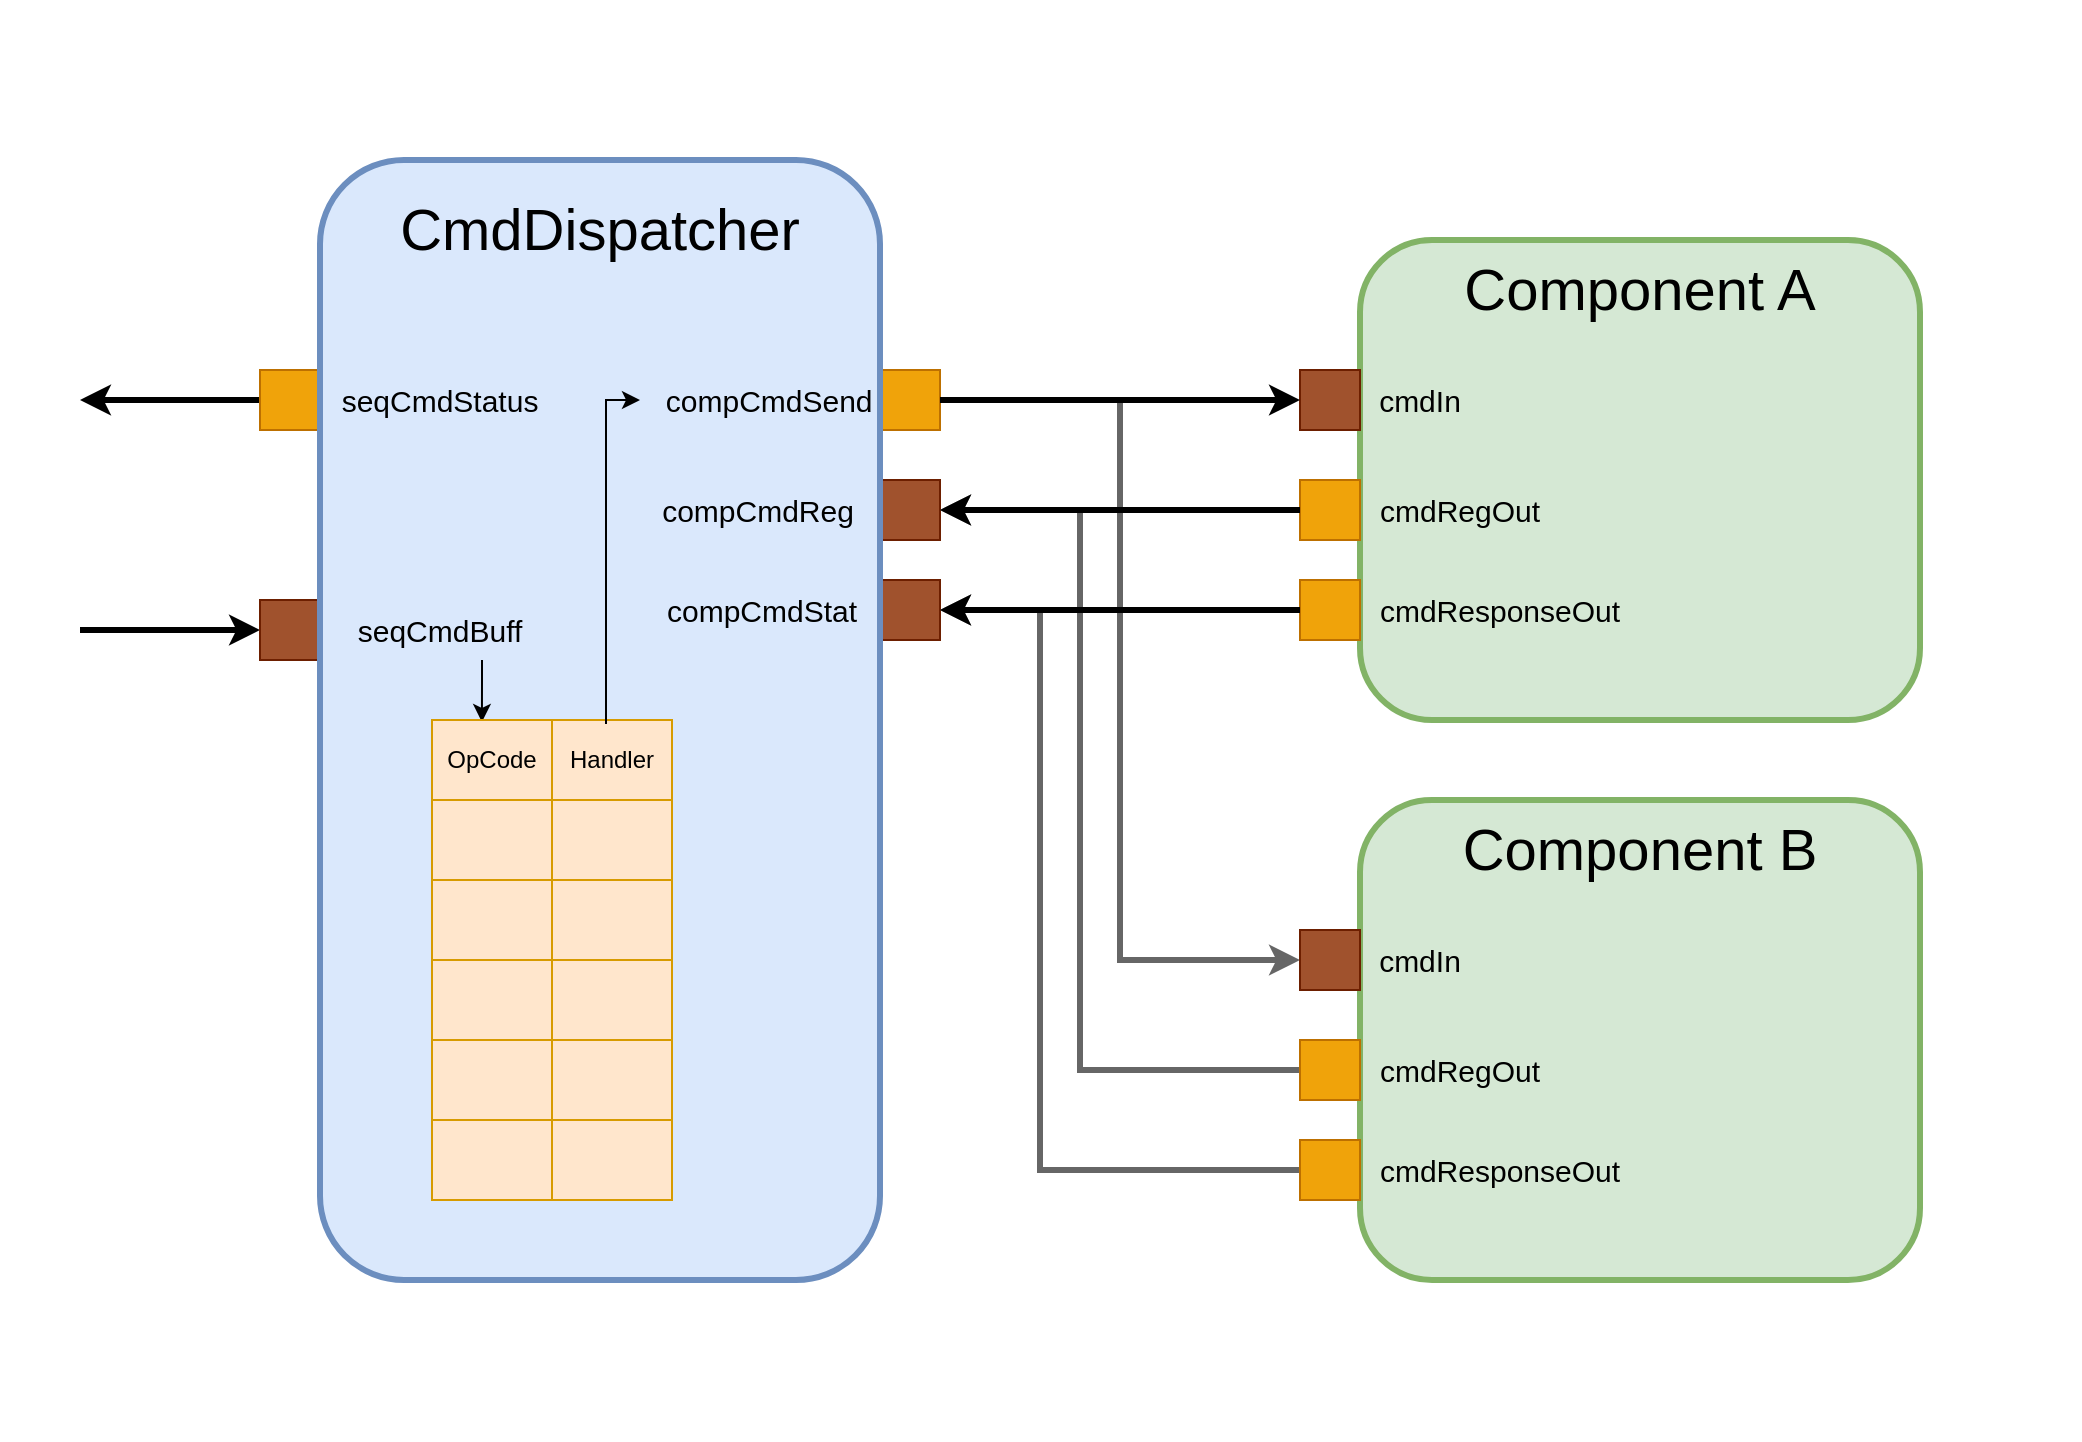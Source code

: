 <mxfile version="21.2.9" type="device">
  <diagram name="Page-1" id="sqT0kXf1Uo6A8QGDq_-H">
    <mxGraphModel dx="2825" dy="1089" grid="1" gridSize="10" guides="1" tooltips="1" connect="1" arrows="1" fold="1" page="1" pageScale="1" pageWidth="850" pageHeight="1100" math="0" shadow="0">
      <root>
        <mxCell id="0" />
        <mxCell id="1" parent="0" />
        <mxCell id="RDSAiTC4yzeRNRmyHwlr-76" value="" style="rounded=0;whiteSpace=wrap;html=1;strokeColor=none;" vertex="1" parent="1">
          <mxGeometry x="-80" y="40" width="1040" height="720" as="geometry" />
        </mxCell>
        <mxCell id="RDSAiTC4yzeRNRmyHwlr-73" style="edgeStyle=orthogonalEdgeStyle;rounded=0;orthogonalLoop=1;jettySize=auto;html=1;exitX=1;exitY=0.5;exitDx=0;exitDy=0;entryX=0;entryY=0.5;entryDx=0;entryDy=0;strokeWidth=3;fillColor=#f5f5f5;strokeColor=#666666;" edge="1" parent="1" source="RDSAiTC4yzeRNRmyHwlr-4" target="RDSAiTC4yzeRNRmyHwlr-67">
          <mxGeometry relative="1" as="geometry" />
        </mxCell>
        <mxCell id="RDSAiTC4yzeRNRmyHwlr-4" value="" style="rounded=0;whiteSpace=wrap;html=1;fillColor=#f0a30a;strokeColor=#BD7000;fontColor=#000000;" vertex="1" parent="1">
          <mxGeometry x="360" y="225" width="30" height="30" as="geometry" />
        </mxCell>
        <mxCell id="RDSAiTC4yzeRNRmyHwlr-8" value="" style="rounded=0;whiteSpace=wrap;html=1;fillColor=#a0522d;strokeColor=#6D1F00;fontColor=#ffffff;" vertex="1" parent="1">
          <mxGeometry x="360" y="280" width="30" height="30" as="geometry" />
        </mxCell>
        <mxCell id="RDSAiTC4yzeRNRmyHwlr-64" style="edgeStyle=orthogonalEdgeStyle;rounded=0;orthogonalLoop=1;jettySize=auto;html=1;exitX=0;exitY=0.5;exitDx=0;exitDy=0;startArrow=classic;startFill=1;endArrow=none;endFill=0;strokeWidth=3;" edge="1" parent="1" source="RDSAiTC4yzeRNRmyHwlr-10">
          <mxGeometry relative="1" as="geometry">
            <mxPoint x="-40" y="355" as="targetPoint" />
          </mxGeometry>
        </mxCell>
        <mxCell id="RDSAiTC4yzeRNRmyHwlr-10" value="" style="rounded=0;whiteSpace=wrap;html=1;fillColor=#a0522d;strokeColor=#6D1F00;fontColor=#ffffff;" vertex="1" parent="1">
          <mxGeometry x="50" y="340" width="30" height="30" as="geometry" />
        </mxCell>
        <mxCell id="RDSAiTC4yzeRNRmyHwlr-63" style="edgeStyle=orthogonalEdgeStyle;rounded=0;orthogonalLoop=1;jettySize=auto;html=1;exitX=0;exitY=0.5;exitDx=0;exitDy=0;strokeWidth=3;" edge="1" parent="1" source="RDSAiTC4yzeRNRmyHwlr-14">
          <mxGeometry relative="1" as="geometry">
            <mxPoint x="-40" y="240" as="targetPoint" />
          </mxGeometry>
        </mxCell>
        <mxCell id="RDSAiTC4yzeRNRmyHwlr-14" value="" style="rounded=0;whiteSpace=wrap;html=1;fillColor=#f0a30a;strokeColor=#BD7000;fontColor=#000000;" vertex="1" parent="1">
          <mxGeometry x="50" y="225" width="30" height="30" as="geometry" />
        </mxCell>
        <mxCell id="RDSAiTC4yzeRNRmyHwlr-16" value="" style="rounded=0;whiteSpace=wrap;html=1;fillColor=#a0522d;strokeColor=#6D1F00;fontColor=#ffffff;" vertex="1" parent="1">
          <mxGeometry x="360" y="330" width="30" height="30" as="geometry" />
        </mxCell>
        <mxCell id="RDSAiTC4yzeRNRmyHwlr-44" value="" style="rounded=1;whiteSpace=wrap;html=1;fillColor=#dae8fc;strokeColor=#6c8ebf;strokeWidth=3;" vertex="1" parent="1">
          <mxGeometry x="80" y="120" width="280" height="560" as="geometry" />
        </mxCell>
        <mxCell id="RDSAiTC4yzeRNRmyHwlr-6" value="&amp;nbsp;compCmdSend" style="text;html=1;strokeColor=none;fillColor=none;align=center;verticalAlign=middle;whiteSpace=wrap;rounded=0;fontSize=15;spacingLeft=7;" vertex="1" parent="1">
          <mxGeometry x="269" y="225" width="60" height="30" as="geometry" />
        </mxCell>
        <mxCell id="RDSAiTC4yzeRNRmyHwlr-59" style="edgeStyle=orthogonalEdgeStyle;rounded=0;orthogonalLoop=1;jettySize=auto;html=1;entryX=0.208;entryY=0.025;entryDx=0;entryDy=0;entryPerimeter=0;" edge="1" parent="1" target="RDSAiTC4yzeRNRmyHwlr-26">
          <mxGeometry relative="1" as="geometry">
            <mxPoint x="161" y="370" as="sourcePoint" />
            <Array as="points">
              <mxPoint x="161" y="380" />
              <mxPoint x="161" y="380" />
            </Array>
          </mxGeometry>
        </mxCell>
        <mxCell id="RDSAiTC4yzeRNRmyHwlr-9" value="seqCmdBuff" style="text;html=1;strokeColor=none;fillColor=none;align=center;verticalAlign=middle;whiteSpace=wrap;rounded=0;fontSize=15;" vertex="1" parent="1">
          <mxGeometry x="110" y="340" width="60" height="30" as="geometry" />
        </mxCell>
        <mxCell id="RDSAiTC4yzeRNRmyHwlr-15" value="seqCmdStatus" style="text;html=1;strokeColor=none;fillColor=none;align=center;verticalAlign=middle;whiteSpace=wrap;rounded=0;fontSize=15;" vertex="1" parent="1">
          <mxGeometry x="110" y="225" width="60" height="30" as="geometry" />
        </mxCell>
        <mxCell id="RDSAiTC4yzeRNRmyHwlr-17" value="compCmdStat" style="text;html=1;strokeColor=none;fillColor=none;align=center;verticalAlign=middle;whiteSpace=wrap;rounded=0;fontSize=15;" vertex="1" parent="1">
          <mxGeometry x="271" y="330" width="60" height="30" as="geometry" />
        </mxCell>
        <mxCell id="RDSAiTC4yzeRNRmyHwlr-18" value="compCmdReg" style="text;html=1;strokeColor=none;fillColor=none;align=center;verticalAlign=middle;whiteSpace=wrap;rounded=0;fontSize=15;" vertex="1" parent="1">
          <mxGeometry x="269" y="280" width="60" height="30" as="geometry" />
        </mxCell>
        <mxCell id="RDSAiTC4yzeRNRmyHwlr-25" value="" style="shape=table;startSize=0;container=1;collapsible=0;childLayout=tableLayout;fillColor=#ffe6cc;strokeColor=#d79b00;" vertex="1" parent="1">
          <mxGeometry x="136" y="400" width="120" height="240" as="geometry" />
        </mxCell>
        <mxCell id="RDSAiTC4yzeRNRmyHwlr-26" value="" style="shape=tableRow;horizontal=0;startSize=0;swimlaneHead=0;swimlaneBody=0;strokeColor=inherit;top=0;left=0;bottom=0;right=0;collapsible=0;dropTarget=0;fillColor=none;points=[[0,0.5],[1,0.5]];portConstraint=eastwest;" vertex="1" parent="RDSAiTC4yzeRNRmyHwlr-25">
          <mxGeometry width="120" height="40" as="geometry" />
        </mxCell>
        <mxCell id="RDSAiTC4yzeRNRmyHwlr-27" value="OpCode" style="shape=partialRectangle;html=1;whiteSpace=wrap;connectable=0;strokeColor=inherit;overflow=hidden;fillColor=none;top=0;left=0;bottom=0;right=0;pointerEvents=1;" vertex="1" parent="RDSAiTC4yzeRNRmyHwlr-26">
          <mxGeometry width="60" height="40" as="geometry">
            <mxRectangle width="60" height="40" as="alternateBounds" />
          </mxGeometry>
        </mxCell>
        <mxCell id="RDSAiTC4yzeRNRmyHwlr-28" value="Handler" style="shape=partialRectangle;html=1;whiteSpace=wrap;connectable=0;strokeColor=inherit;overflow=hidden;fillColor=none;top=0;left=0;bottom=0;right=0;pointerEvents=1;" vertex="1" parent="RDSAiTC4yzeRNRmyHwlr-26">
          <mxGeometry x="60" width="60" height="40" as="geometry">
            <mxRectangle width="60" height="40" as="alternateBounds" />
          </mxGeometry>
        </mxCell>
        <mxCell id="RDSAiTC4yzeRNRmyHwlr-29" value="" style="shape=tableRow;horizontal=0;startSize=0;swimlaneHead=0;swimlaneBody=0;strokeColor=inherit;top=0;left=0;bottom=0;right=0;collapsible=0;dropTarget=0;fillColor=none;points=[[0,0.5],[1,0.5]];portConstraint=eastwest;" vertex="1" parent="RDSAiTC4yzeRNRmyHwlr-25">
          <mxGeometry y="40" width="120" height="40" as="geometry" />
        </mxCell>
        <mxCell id="RDSAiTC4yzeRNRmyHwlr-30" value="" style="shape=partialRectangle;html=1;whiteSpace=wrap;connectable=0;strokeColor=inherit;overflow=hidden;fillColor=none;top=0;left=0;bottom=0;right=0;pointerEvents=1;" vertex="1" parent="RDSAiTC4yzeRNRmyHwlr-29">
          <mxGeometry width="60" height="40" as="geometry">
            <mxRectangle width="60" height="40" as="alternateBounds" />
          </mxGeometry>
        </mxCell>
        <mxCell id="RDSAiTC4yzeRNRmyHwlr-31" value="" style="shape=partialRectangle;html=1;whiteSpace=wrap;connectable=0;strokeColor=inherit;overflow=hidden;fillColor=none;top=0;left=0;bottom=0;right=0;pointerEvents=1;" vertex="1" parent="RDSAiTC4yzeRNRmyHwlr-29">
          <mxGeometry x="60" width="60" height="40" as="geometry">
            <mxRectangle width="60" height="40" as="alternateBounds" />
          </mxGeometry>
        </mxCell>
        <mxCell id="RDSAiTC4yzeRNRmyHwlr-32" value="" style="shape=tableRow;horizontal=0;startSize=0;swimlaneHead=0;swimlaneBody=0;strokeColor=inherit;top=0;left=0;bottom=0;right=0;collapsible=0;dropTarget=0;fillColor=none;points=[[0,0.5],[1,0.5]];portConstraint=eastwest;" vertex="1" parent="RDSAiTC4yzeRNRmyHwlr-25">
          <mxGeometry y="80" width="120" height="40" as="geometry" />
        </mxCell>
        <mxCell id="RDSAiTC4yzeRNRmyHwlr-33" value="" style="shape=partialRectangle;html=1;whiteSpace=wrap;connectable=0;strokeColor=inherit;overflow=hidden;fillColor=none;top=0;left=0;bottom=0;right=0;pointerEvents=1;" vertex="1" parent="RDSAiTC4yzeRNRmyHwlr-32">
          <mxGeometry width="60" height="40" as="geometry">
            <mxRectangle width="60" height="40" as="alternateBounds" />
          </mxGeometry>
        </mxCell>
        <mxCell id="RDSAiTC4yzeRNRmyHwlr-34" value="" style="shape=partialRectangle;html=1;whiteSpace=wrap;connectable=0;strokeColor=inherit;overflow=hidden;fillColor=none;top=0;left=0;bottom=0;right=0;pointerEvents=1;" vertex="1" parent="RDSAiTC4yzeRNRmyHwlr-32">
          <mxGeometry x="60" width="60" height="40" as="geometry">
            <mxRectangle width="60" height="40" as="alternateBounds" />
          </mxGeometry>
        </mxCell>
        <mxCell id="RDSAiTC4yzeRNRmyHwlr-35" value="" style="shape=tableRow;horizontal=0;startSize=0;swimlaneHead=0;swimlaneBody=0;strokeColor=inherit;top=0;left=0;bottom=0;right=0;collapsible=0;dropTarget=0;fillColor=none;points=[[0,0.5],[1,0.5]];portConstraint=eastwest;" vertex="1" parent="RDSAiTC4yzeRNRmyHwlr-25">
          <mxGeometry y="120" width="120" height="40" as="geometry" />
        </mxCell>
        <mxCell id="RDSAiTC4yzeRNRmyHwlr-36" value="" style="shape=partialRectangle;html=1;whiteSpace=wrap;connectable=0;strokeColor=inherit;overflow=hidden;fillColor=none;top=0;left=0;bottom=0;right=0;pointerEvents=1;" vertex="1" parent="RDSAiTC4yzeRNRmyHwlr-35">
          <mxGeometry width="60" height="40" as="geometry">
            <mxRectangle width="60" height="40" as="alternateBounds" />
          </mxGeometry>
        </mxCell>
        <mxCell id="RDSAiTC4yzeRNRmyHwlr-37" value="" style="shape=partialRectangle;html=1;whiteSpace=wrap;connectable=0;strokeColor=inherit;overflow=hidden;fillColor=none;top=0;left=0;bottom=0;right=0;pointerEvents=1;" vertex="1" parent="RDSAiTC4yzeRNRmyHwlr-35">
          <mxGeometry x="60" width="60" height="40" as="geometry">
            <mxRectangle width="60" height="40" as="alternateBounds" />
          </mxGeometry>
        </mxCell>
        <mxCell id="RDSAiTC4yzeRNRmyHwlr-38" value="" style="shape=tableRow;horizontal=0;startSize=0;swimlaneHead=0;swimlaneBody=0;strokeColor=inherit;top=0;left=0;bottom=0;right=0;collapsible=0;dropTarget=0;fillColor=none;points=[[0,0.5],[1,0.5]];portConstraint=eastwest;" vertex="1" parent="RDSAiTC4yzeRNRmyHwlr-25">
          <mxGeometry y="160" width="120" height="40" as="geometry" />
        </mxCell>
        <mxCell id="RDSAiTC4yzeRNRmyHwlr-39" value="" style="shape=partialRectangle;html=1;whiteSpace=wrap;connectable=0;strokeColor=inherit;overflow=hidden;fillColor=none;top=0;left=0;bottom=0;right=0;pointerEvents=1;" vertex="1" parent="RDSAiTC4yzeRNRmyHwlr-38">
          <mxGeometry width="60" height="40" as="geometry">
            <mxRectangle width="60" height="40" as="alternateBounds" />
          </mxGeometry>
        </mxCell>
        <mxCell id="RDSAiTC4yzeRNRmyHwlr-40" value="" style="shape=partialRectangle;html=1;whiteSpace=wrap;connectable=0;strokeColor=inherit;overflow=hidden;fillColor=none;top=0;left=0;bottom=0;right=0;pointerEvents=1;" vertex="1" parent="RDSAiTC4yzeRNRmyHwlr-38">
          <mxGeometry x="60" width="60" height="40" as="geometry">
            <mxRectangle width="60" height="40" as="alternateBounds" />
          </mxGeometry>
        </mxCell>
        <mxCell id="RDSAiTC4yzeRNRmyHwlr-41" value="" style="shape=tableRow;horizontal=0;startSize=0;swimlaneHead=0;swimlaneBody=0;strokeColor=inherit;top=0;left=0;bottom=0;right=0;collapsible=0;dropTarget=0;fillColor=none;points=[[0,0.5],[1,0.5]];portConstraint=eastwest;" vertex="1" parent="RDSAiTC4yzeRNRmyHwlr-25">
          <mxGeometry y="200" width="120" height="40" as="geometry" />
        </mxCell>
        <mxCell id="RDSAiTC4yzeRNRmyHwlr-42" value="" style="shape=partialRectangle;html=1;whiteSpace=wrap;connectable=0;strokeColor=inherit;overflow=hidden;fillColor=none;top=0;left=0;bottom=0;right=0;pointerEvents=1;" vertex="1" parent="RDSAiTC4yzeRNRmyHwlr-41">
          <mxGeometry width="60" height="40" as="geometry">
            <mxRectangle width="60" height="40" as="alternateBounds" />
          </mxGeometry>
        </mxCell>
        <mxCell id="RDSAiTC4yzeRNRmyHwlr-43" value="" style="shape=partialRectangle;html=1;whiteSpace=wrap;connectable=0;strokeColor=inherit;overflow=hidden;fillColor=none;top=0;left=0;bottom=0;right=0;pointerEvents=1;" vertex="1" parent="RDSAiTC4yzeRNRmyHwlr-41">
          <mxGeometry x="60" width="60" height="40" as="geometry">
            <mxRectangle width="60" height="40" as="alternateBounds" />
          </mxGeometry>
        </mxCell>
        <mxCell id="RDSAiTC4yzeRNRmyHwlr-45" value="CmdDispatcher" style="text;html=1;strokeColor=none;fillColor=none;align=center;verticalAlign=middle;whiteSpace=wrap;rounded=0;fontSize=29;" vertex="1" parent="1">
          <mxGeometry x="190" y="140" width="60" height="30" as="geometry" />
        </mxCell>
        <mxCell id="RDSAiTC4yzeRNRmyHwlr-46" value="" style="rounded=1;whiteSpace=wrap;html=1;fillColor=#d5e8d4;strokeColor=#82b366;strokeWidth=3;" vertex="1" parent="1">
          <mxGeometry x="600" y="160" width="280" height="240" as="geometry" />
        </mxCell>
        <mxCell id="RDSAiTC4yzeRNRmyHwlr-47" value="Component A" style="text;html=1;strokeColor=none;fillColor=none;align=center;verticalAlign=middle;whiteSpace=wrap;rounded=0;fontSize=29;" vertex="1" parent="1">
          <mxGeometry x="640" y="170" width="200" height="30" as="geometry" />
        </mxCell>
        <mxCell id="RDSAiTC4yzeRNRmyHwlr-48" value="" style="rounded=0;whiteSpace=wrap;html=1;fillColor=#a0522d;strokeColor=#6D1F00;fontColor=#ffffff;" vertex="1" parent="1">
          <mxGeometry x="570" y="225" width="30" height="30" as="geometry" />
        </mxCell>
        <mxCell id="RDSAiTC4yzeRNRmyHwlr-49" value="" style="rounded=0;whiteSpace=wrap;html=1;fillColor=#f0a30a;strokeColor=#BD7000;fontColor=#000000;" vertex="1" parent="1">
          <mxGeometry x="570" y="330" width="30" height="30" as="geometry" />
        </mxCell>
        <mxCell id="RDSAiTC4yzeRNRmyHwlr-52" value="cmdIn" style="text;html=1;strokeColor=none;fillColor=none;align=center;verticalAlign=middle;whiteSpace=wrap;rounded=0;fontSize=15;" vertex="1" parent="1">
          <mxGeometry x="600" y="225" width="60" height="30" as="geometry" />
        </mxCell>
        <mxCell id="RDSAiTC4yzeRNRmyHwlr-53" value="cmdResponseOut" style="text;html=1;strokeColor=none;fillColor=none;align=center;verticalAlign=middle;whiteSpace=wrap;rounded=0;fontSize=15;" vertex="1" parent="1">
          <mxGeometry x="640" y="330" width="60" height="30" as="geometry" />
        </mxCell>
        <mxCell id="RDSAiTC4yzeRNRmyHwlr-54" value="" style="rounded=0;whiteSpace=wrap;html=1;fillColor=#f0a30a;strokeColor=#BD7000;fontColor=#000000;" vertex="1" parent="1">
          <mxGeometry x="570" y="280" width="30" height="30" as="geometry" />
        </mxCell>
        <mxCell id="RDSAiTC4yzeRNRmyHwlr-55" value="cmdRegOut" style="text;html=1;strokeColor=none;fillColor=none;align=center;verticalAlign=middle;whiteSpace=wrap;rounded=0;fontSize=15;" vertex="1" parent="1">
          <mxGeometry x="620" y="280" width="60" height="30" as="geometry" />
        </mxCell>
        <mxCell id="RDSAiTC4yzeRNRmyHwlr-60" style="edgeStyle=orthogonalEdgeStyle;rounded=0;orthogonalLoop=1;jettySize=auto;html=1;exitX=0.725;exitY=0.05;exitDx=0;exitDy=0;exitPerimeter=0;" edge="1" parent="1" source="RDSAiTC4yzeRNRmyHwlr-26">
          <mxGeometry relative="1" as="geometry">
            <mxPoint x="240" y="240" as="targetPoint" />
            <Array as="points">
              <mxPoint x="223" y="240" />
            </Array>
          </mxGeometry>
        </mxCell>
        <mxCell id="RDSAiTC4yzeRNRmyHwlr-65" value="" style="rounded=1;whiteSpace=wrap;html=1;fillColor=#d5e8d4;strokeColor=#82b366;strokeWidth=3;" vertex="1" parent="1">
          <mxGeometry x="600" y="440" width="280" height="240" as="geometry" />
        </mxCell>
        <mxCell id="RDSAiTC4yzeRNRmyHwlr-66" value="Component B" style="text;html=1;strokeColor=none;fillColor=none;align=center;verticalAlign=middle;whiteSpace=wrap;rounded=0;fontSize=29;" vertex="1" parent="1">
          <mxGeometry x="640" y="450" width="200" height="30" as="geometry" />
        </mxCell>
        <mxCell id="RDSAiTC4yzeRNRmyHwlr-67" value="" style="rounded=0;whiteSpace=wrap;html=1;fillColor=#a0522d;strokeColor=#6D1F00;fontColor=#ffffff;" vertex="1" parent="1">
          <mxGeometry x="570" y="505" width="30" height="30" as="geometry" />
        </mxCell>
        <mxCell id="RDSAiTC4yzeRNRmyHwlr-75" style="edgeStyle=orthogonalEdgeStyle;rounded=0;orthogonalLoop=1;jettySize=auto;html=1;exitX=0;exitY=0.5;exitDx=0;exitDy=0;entryX=1;entryY=0.5;entryDx=0;entryDy=0;strokeWidth=3;fillColor=#f5f5f5;strokeColor=#666666;" edge="1" parent="1" source="RDSAiTC4yzeRNRmyHwlr-68" target="RDSAiTC4yzeRNRmyHwlr-16">
          <mxGeometry relative="1" as="geometry">
            <Array as="points">
              <mxPoint x="440" y="625" />
              <mxPoint x="440" y="345" />
            </Array>
          </mxGeometry>
        </mxCell>
        <mxCell id="RDSAiTC4yzeRNRmyHwlr-68" value="" style="rounded=0;whiteSpace=wrap;html=1;fillColor=#f0a30a;strokeColor=#BD7000;fontColor=#000000;" vertex="1" parent="1">
          <mxGeometry x="570" y="610" width="30" height="30" as="geometry" />
        </mxCell>
        <mxCell id="RDSAiTC4yzeRNRmyHwlr-69" value="cmdIn" style="text;html=1;strokeColor=none;fillColor=none;align=center;verticalAlign=middle;whiteSpace=wrap;rounded=0;fontSize=15;" vertex="1" parent="1">
          <mxGeometry x="600" y="505" width="60" height="30" as="geometry" />
        </mxCell>
        <mxCell id="RDSAiTC4yzeRNRmyHwlr-70" value="cmdResponseOut" style="text;html=1;strokeColor=none;fillColor=none;align=center;verticalAlign=middle;whiteSpace=wrap;rounded=0;fontSize=15;" vertex="1" parent="1">
          <mxGeometry x="640" y="610" width="60" height="30" as="geometry" />
        </mxCell>
        <mxCell id="RDSAiTC4yzeRNRmyHwlr-74" style="edgeStyle=orthogonalEdgeStyle;rounded=0;orthogonalLoop=1;jettySize=auto;html=1;exitX=0;exitY=0.5;exitDx=0;exitDy=0;entryX=1;entryY=0.5;entryDx=0;entryDy=0;strokeWidth=3;fillColor=#f5f5f5;strokeColor=#666666;" edge="1" parent="1" source="RDSAiTC4yzeRNRmyHwlr-71" target="RDSAiTC4yzeRNRmyHwlr-8">
          <mxGeometry relative="1" as="geometry">
            <Array as="points">
              <mxPoint x="460" y="575" />
              <mxPoint x="460" y="295" />
            </Array>
          </mxGeometry>
        </mxCell>
        <mxCell id="RDSAiTC4yzeRNRmyHwlr-71" value="" style="rounded=0;whiteSpace=wrap;html=1;fillColor=#f0a30a;strokeColor=#BD7000;fontColor=#000000;" vertex="1" parent="1">
          <mxGeometry x="570" y="560" width="30" height="30" as="geometry" />
        </mxCell>
        <mxCell id="RDSAiTC4yzeRNRmyHwlr-72" value="cmdRegOut" style="text;html=1;strokeColor=none;fillColor=none;align=center;verticalAlign=middle;whiteSpace=wrap;rounded=0;fontSize=15;" vertex="1" parent="1">
          <mxGeometry x="620" y="560" width="60" height="30" as="geometry" />
        </mxCell>
        <mxCell id="RDSAiTC4yzeRNRmyHwlr-51" style="edgeStyle=orthogonalEdgeStyle;rounded=0;orthogonalLoop=1;jettySize=auto;html=1;exitX=1;exitY=0.5;exitDx=0;exitDy=0;strokeWidth=3;" edge="1" parent="1" source="RDSAiTC4yzeRNRmyHwlr-4" target="RDSAiTC4yzeRNRmyHwlr-48">
          <mxGeometry relative="1" as="geometry" />
        </mxCell>
        <mxCell id="RDSAiTC4yzeRNRmyHwlr-61" style="edgeStyle=orthogonalEdgeStyle;rounded=0;orthogonalLoop=1;jettySize=auto;html=1;exitX=0;exitY=0.5;exitDx=0;exitDy=0;entryX=1;entryY=0.5;entryDx=0;entryDy=0;strokeWidth=3;" edge="1" parent="1" source="RDSAiTC4yzeRNRmyHwlr-54" target="RDSAiTC4yzeRNRmyHwlr-8">
          <mxGeometry relative="1" as="geometry" />
        </mxCell>
        <mxCell id="RDSAiTC4yzeRNRmyHwlr-62" style="edgeStyle=orthogonalEdgeStyle;rounded=0;orthogonalLoop=1;jettySize=auto;html=1;exitX=0;exitY=0.5;exitDx=0;exitDy=0;entryX=1;entryY=0.5;entryDx=0;entryDy=0;strokeWidth=3;" edge="1" parent="1" source="RDSAiTC4yzeRNRmyHwlr-49" target="RDSAiTC4yzeRNRmyHwlr-16">
          <mxGeometry relative="1" as="geometry" />
        </mxCell>
      </root>
    </mxGraphModel>
  </diagram>
</mxfile>
